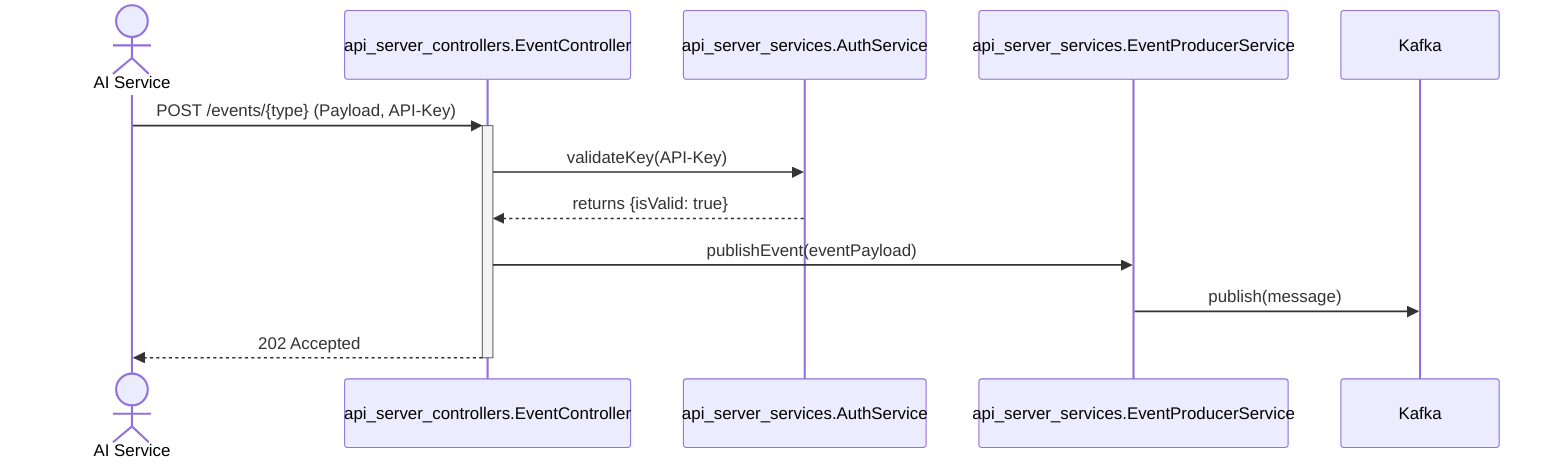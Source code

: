 sequenceDiagram
    actor AIS as AI Service
    participant APIServer as api_server_controllers.EventController
    participant AuthService as api_server_services.AuthService
    participant ProducerService as api_server_services.EventProducerService
    participant Kafka

    AIS->>+APIServer: POST /events/{type} (Payload, API-Key)
    APIServer->>AuthService: validateKey(API-Key)
    AuthService-->>APIServer: returns {isValid: true}
    
    APIServer->>ProducerService: publishEvent(eventPayload)
    ProducerService->>Kafka: publish(message)
    
    APIServer-->>-AIS: 202 Accepted